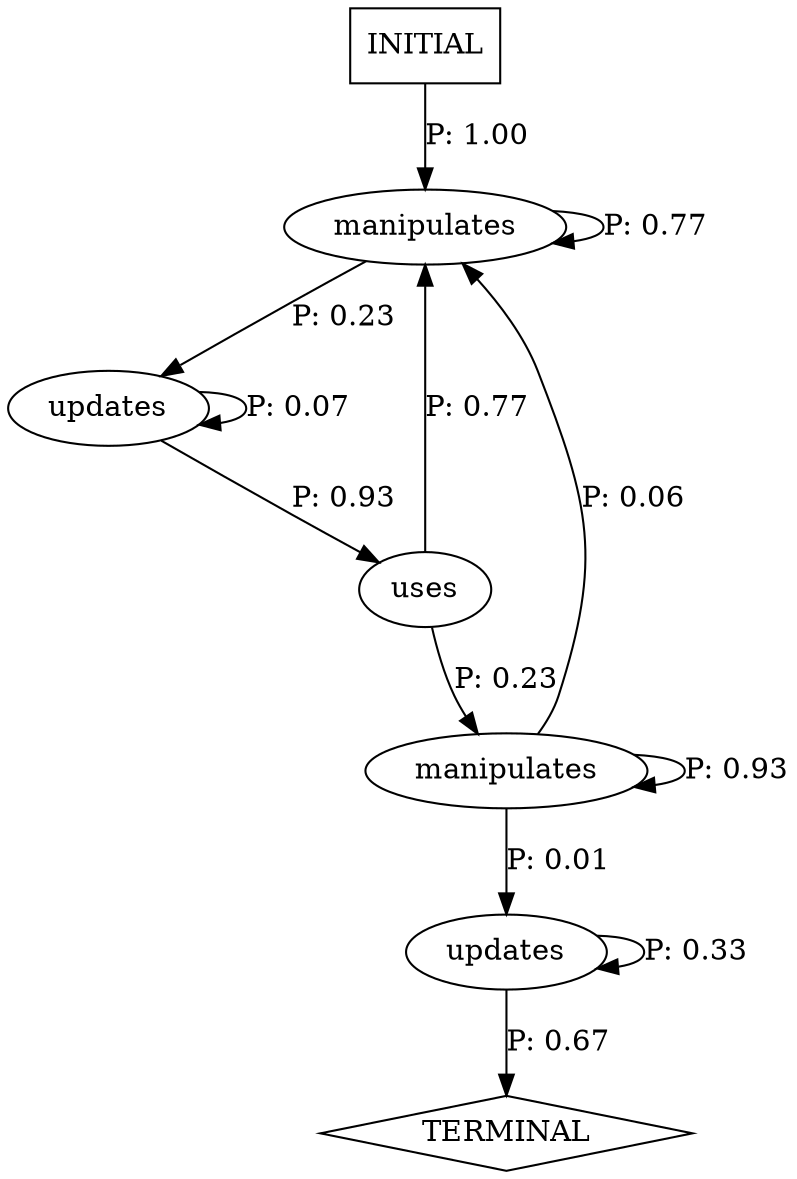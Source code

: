 digraph G {
  0 [label="manipulates"];
  1 [label="manipulates"];
  2 [label="updates"];
  3 [label="updates"];
  4 [label="uses"];
  5 [label="TERMINAL",shape=diamond];
  6 [label="INITIAL",shape=box];
0->0 [label="P: 0.77"];
0->3 [label="P: 0.23"];
1->0 [label="P: 0.06"];
1->1 [label="P: 0.93"];
1->2 [label="P: 0.01"];
2->2 [label="P: 0.33"];
2->5 [label="P: 0.67"];
3->3 [label="P: 0.07"];
3->4 [label="P: 0.93"];
4->1 [label="P: 0.23"];
4->0 [label="P: 0.77"];
6->0 [label="P: 1.00"];
}
